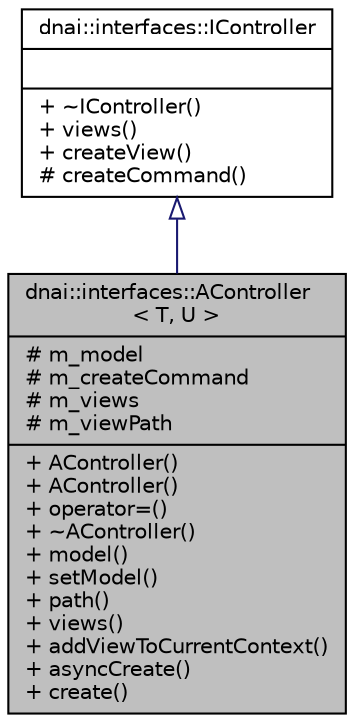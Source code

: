 digraph "dnai::interfaces::AController&lt; T, U &gt;"
{
  edge [fontname="Helvetica",fontsize="10",labelfontname="Helvetica",labelfontsize="10"];
  node [fontname="Helvetica",fontsize="10",shape=record];
  Node1 [label="{dnai::interfaces::AController\l\< T, U \>\n|# m_model\l# m_createCommand\l# m_views\l# m_viewPath\l|+ AController()\l+ AController()\l+ operator=()\l+ ~AController()\l+ model()\l+ setModel()\l+ path()\l+ views()\l+ addViewToCurrentContext()\l+ asyncCreate()\l+ create()\l}",height=0.2,width=0.4,color="black", fillcolor="grey75", style="filled", fontcolor="black"];
  Node2 -> Node1 [dir="back",color="midnightblue",fontsize="10",style="solid",arrowtail="onormal",fontname="Helvetica"];
  Node2 [label="{dnai::interfaces::IController\n||+ ~IController()\l+ views()\l+ createView()\l# createCommand()\l}",height=0.2,width=0.4,color="black", fillcolor="white", style="filled",URL="$classdnai_1_1interfaces_1_1_i_controller.html"];
}
